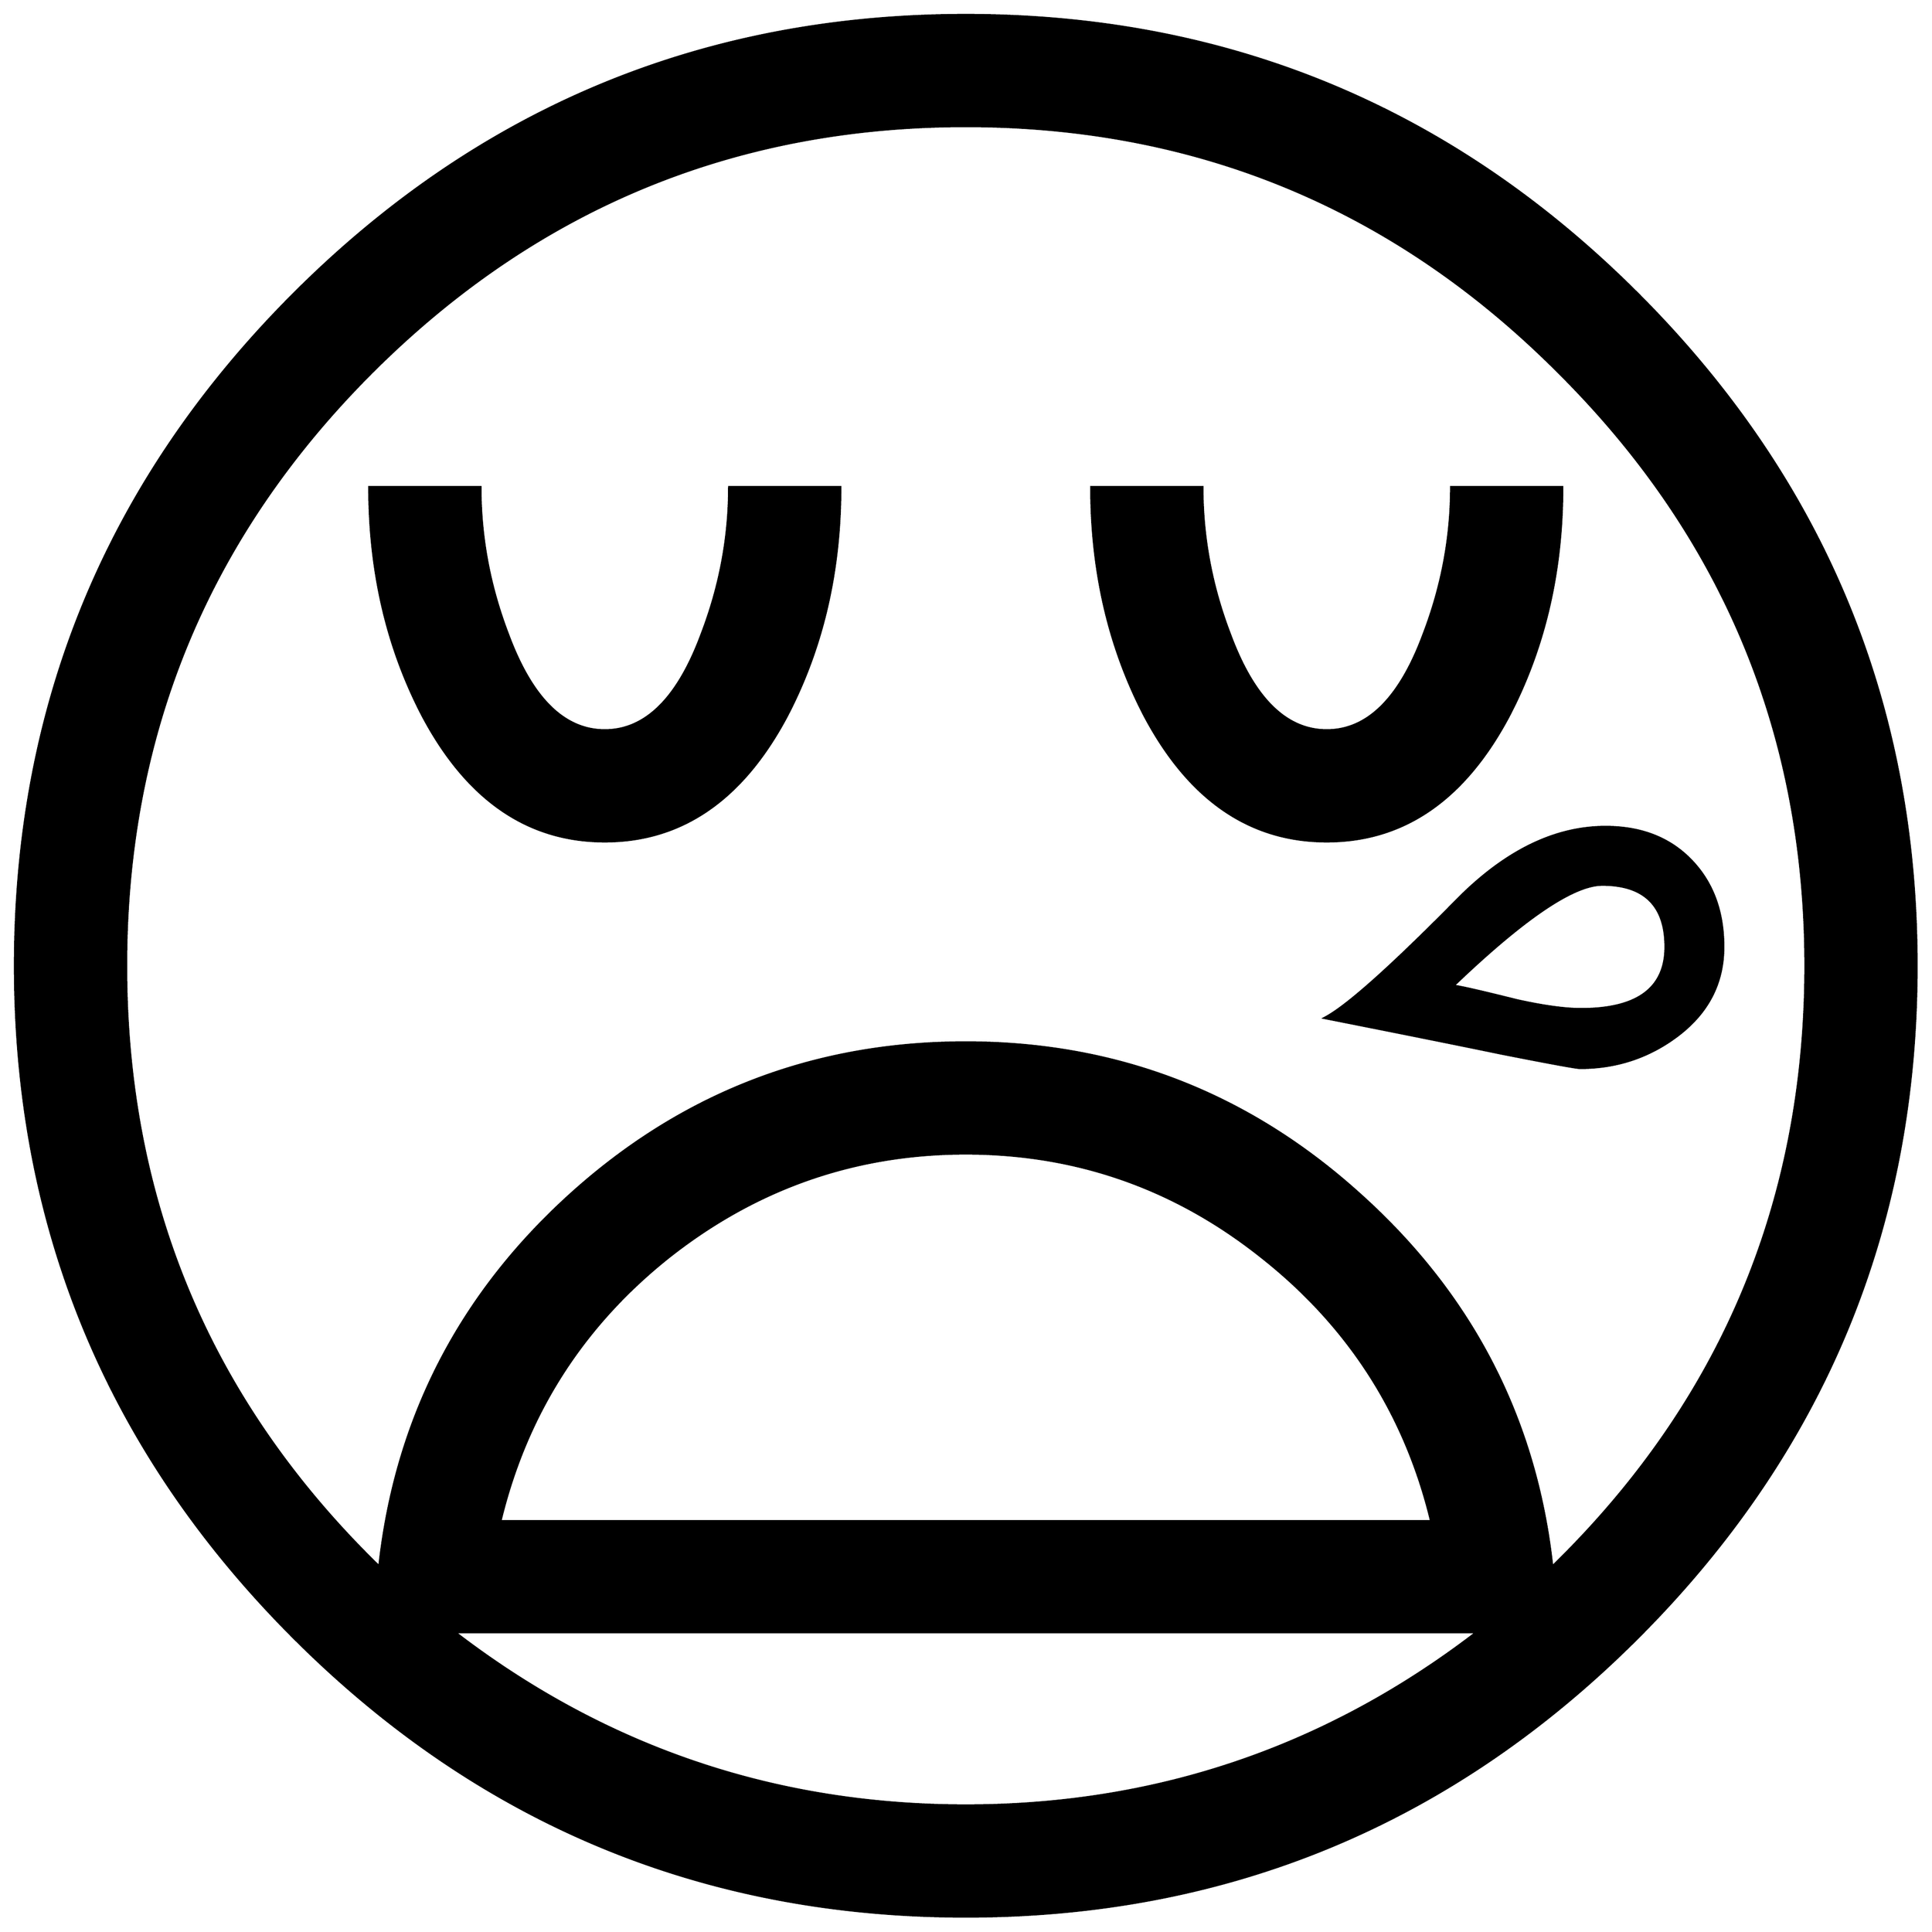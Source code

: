


\begin{tikzpicture}[y=0.80pt, x=0.80pt, yscale=-1.0, xscale=1.0, inner sep=0pt, outer sep=0pt]
\begin{scope}[shift={(100.0,1706.0)},nonzero rule]
  \path[draw=.,fill=.,line width=1.600pt] (1794.0,-582.0) ..
    controls (1794.0,-346.0) and (1710.333,-144.333) ..
    (1543.0,23.0) .. controls (1375.667,190.333) and (1174.0,274.0)
    .. (938.0,274.0) .. controls (702.0,274.0) and (500.333,190.333)
    .. (333.0,23.0) .. controls (165.667,-144.333) and (82.0,-346.0)
    .. (82.0,-582.0) .. controls (82.0,-818.0) and
    (165.667,-1019.667) .. (333.0,-1187.0) .. controls
    (500.333,-1354.333) and (702.0,-1438.0) .. (938.0,-1438.0) ..
    controls (1174.0,-1438.0) and (1375.667,-1354.333) ..
    (1543.0,-1187.0) .. controls (1710.333,-1019.667) and
    (1794.0,-818.0) .. (1794.0,-582.0) -- cycle(1694.0,-582.0)
    .. controls (1694.0,-790.667) and (1620.0,-968.667) ..
    (1472.0,-1116.0) .. controls (1324.667,-1264.0) and
    (1146.667,-1338.0) .. (938.0,-1338.0) .. controls
    (729.333,-1338.0) and (551.0,-1264.0) .. (403.0,-1116.0) ..
    controls (255.667,-968.667) and (182.0,-790.667) .. (182.0,-582.0)
    .. controls (182.0,-369.333) and (258.0,-189.0) ..
    (410.0,-41.0) .. controls (424.667,-174.333) and (482.333,-286.333)
    .. (583.0,-377.0) .. controls (683.667,-467.667) and
    (802.0,-513.0) .. (938.0,-513.0) .. controls (1073.333,-513.0)
    and (1191.333,-467.667) .. (1292.0,-377.0) .. controls
    (1393.333,-286.333) and (1451.333,-174.333) .. (1466.0,-41.0) ..
    controls (1618.0,-189.0) and (1694.0,-369.333) ..
    (1694.0,-582.0) -- cycle(1357.0,-82.0) .. controls
    (1333.667,-178.667) and (1282.667,-258.0) .. (1204.0,-320.0) ..
    controls (1126.0,-382.0) and (1037.333,-413.0) ..
    (938.0,-413.0) .. controls (838.667,-413.0) and (749.667,-382.0)
    .. (671.0,-320.0) .. controls (593.0,-258.0) and
    (542.333,-178.667) .. (519.0,-82.0) -- (1357.0,-82.0) --
    cycle(1398.0,18.0) -- (478.0,18.0) .. controls (613.333,122.0)
    and (766.667,174.0) .. (938.0,174.0) .. controls
    (1109.333,174.0) and (1262.667,122.0) .. (1398.0,18.0) --
    cycle(1475.0,-1013.0) .. controls (1475.0,-937.0) and
    (1459.0,-868.333) .. (1427.0,-807.0) .. controls
    (1387.0,-731.667) and (1332.333,-694.0) .. (1263.0,-694.0) ..
    controls (1193.667,-694.0) and (1139.0,-731.667) ..
    (1099.0,-807.0) .. controls (1067.0,-868.333) and
    (1051.0,-937.0) .. (1051.0,-1013.0) -- (1151.0,-1013.0) ..
    controls (1151.0,-967.667) and (1159.333,-923.333) ..
    (1176.0,-880.0) .. controls (1197.333,-822.667) and
    (1226.333,-794.0) .. (1263.0,-794.0) .. controls
    (1299.667,-794.0) and (1328.667,-822.667) .. (1350.0,-880.0) ..
    controls (1366.667,-923.333) and (1375.0,-967.667) ..
    (1375.0,-1013.0) -- (1475.0,-1013.0) -- cycle(1620.0,-599.0)
    .. controls (1620.0,-567.0) and (1606.667,-540.667) ..
    (1580.0,-520.0) .. controls (1554.0,-500.0) and
    (1524.333,-490.0) .. (1491.0,-490.0) .. controls
    (1487.667,-490.0) and (1464.0,-494.333) .. (1420.0,-503.0) ..
    controls (1384.667,-510.333) and (1331.667,-521.0) ..
    (1261.0,-535.0) .. controls (1280.333,-545.0) and
    (1319.333,-579.667) .. (1378.0,-639.0) .. controls
    (1422.0,-684.333) and (1467.333,-707.0) .. (1514.0,-707.0) ..
    controls (1546.0,-707.0) and (1571.667,-697.0) ..
    (1591.0,-677.0) .. controls (1610.333,-657.0) and
    (1620.0,-631.0) .. (1620.0,-599.0) -- cycle(825.0,-1013.0)
    .. controls (825.0,-937.0) and (809.0,-868.333) ..
    (777.0,-807.0) .. controls (737.0,-731.667) and (682.333,-694.0)
    .. (613.0,-694.0) .. controls (543.667,-694.0) and
    (489.0,-731.667) .. (449.0,-807.0) .. controls (417.0,-868.333)
    and (401.0,-937.0) .. (401.0,-1013.0) -- (501.0,-1013.0) ..
    controls (501.0,-967.667) and (509.333,-923.333) .. (526.0,-880.0)
    .. controls (547.333,-822.667) and (576.333,-794.0) ..
    (613.0,-794.0) .. controls (649.667,-794.0) and (678.667,-822.667)
    .. (700.0,-880.0) .. controls (716.667,-923.333) and
    (725.0,-967.667) .. (725.0,-1013.0) -- (825.0,-1013.0) --
    cycle(1568.0,-599.0) .. controls (1568.0,-636.333) and
    (1549.0,-655.0) .. (1511.0,-655.0) .. controls
    (1485.0,-655.0) and (1440.333,-624.667) .. (1377.0,-564.0) ..
    controls (1383.0,-563.333) and (1402.0,-559.0) ..
    (1434.0,-551.0) .. controls (1458.0,-545.667) and
    (1477.333,-543.0) .. (1492.0,-543.0) .. controls
    (1542.667,-543.0) and (1568.0,-561.667) .. (1568.0,-599.0) --
    cycle;
\end{scope}

\end{tikzpicture}


